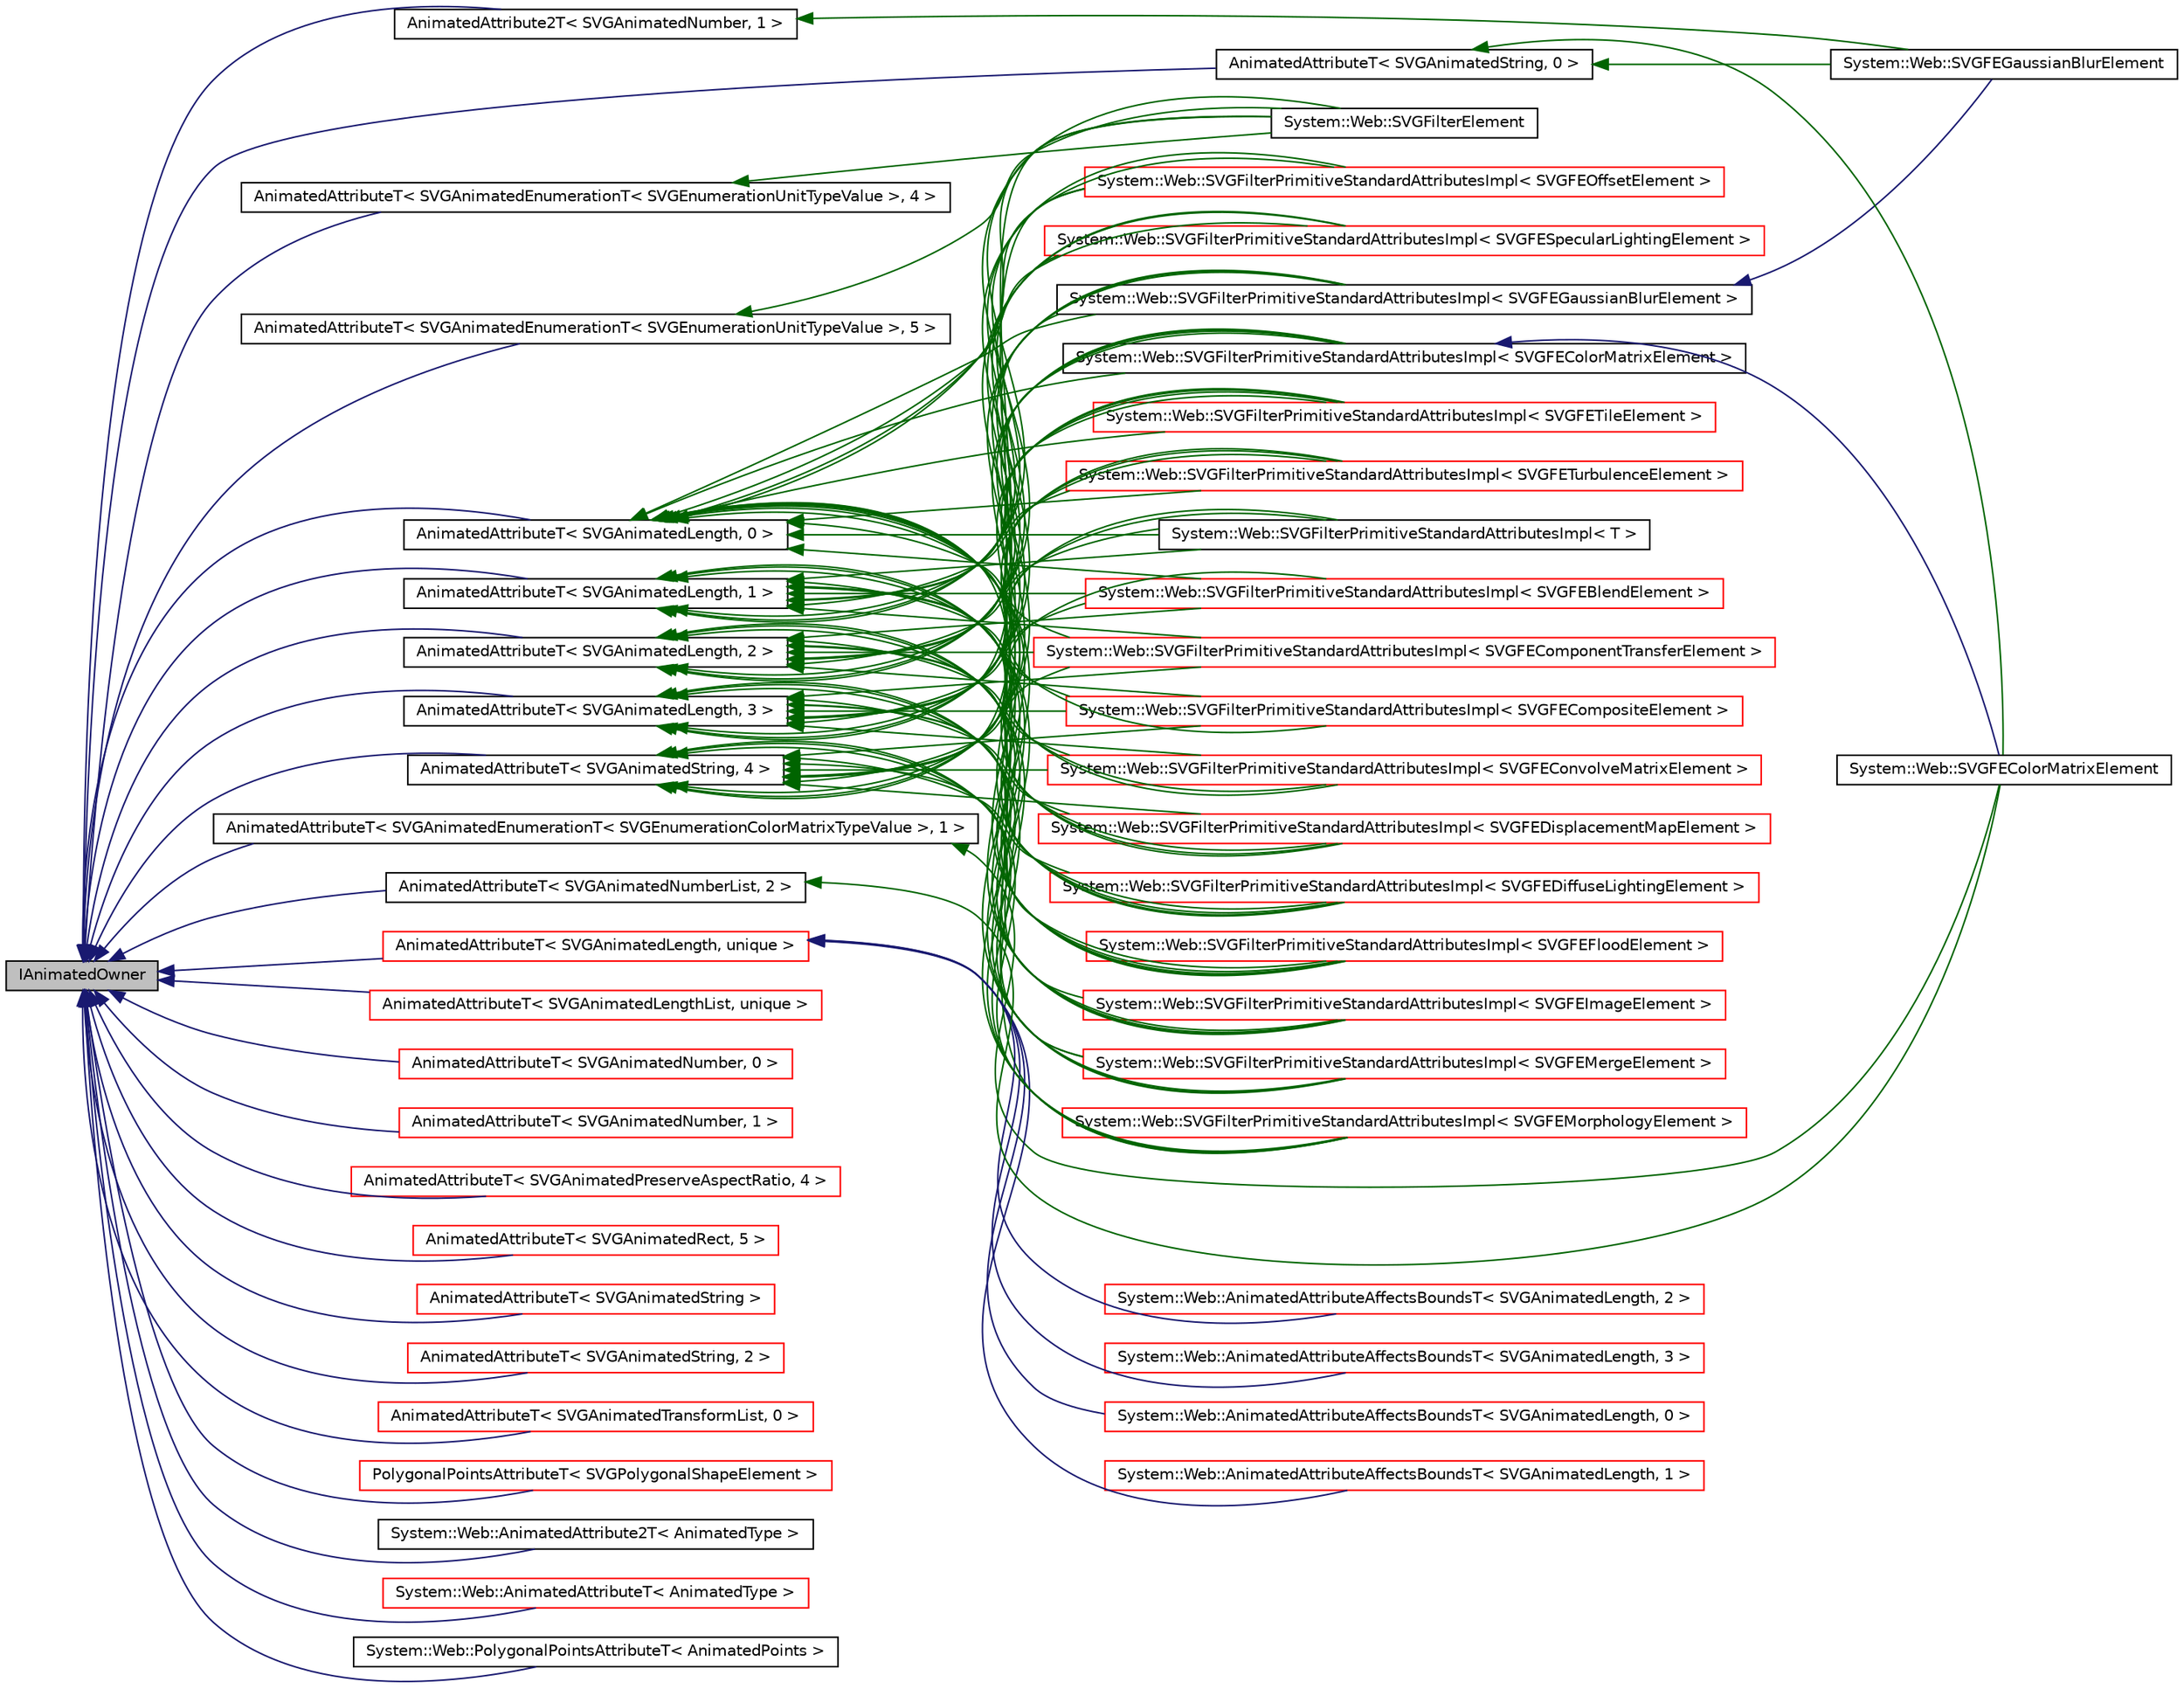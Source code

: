 digraph G
{
  edge [fontname="Helvetica",fontsize="10",labelfontname="Helvetica",labelfontsize="10"];
  node [fontname="Helvetica",fontsize="10",shape=record];
  rankdir="LR";
  Node1 [label="IAnimatedOwner",height=0.2,width=0.4,color="black", fillcolor="grey75", style="filled" fontcolor="black"];
  Node1 -> Node2 [dir="back",color="midnightblue",fontsize="10",style="solid",fontname="Helvetica"];
  Node2 [label="AnimatedAttribute2T\< SVGAnimatedNumber, 1 \>",height=0.2,width=0.4,color="black", fillcolor="white", style="filled",URL="$class_system_1_1_web_1_1_animated_attribute2_t.html"];
  Node2 -> Node3 [dir="back",color="darkgreen",fontsize="10",style="solid",fontname="Helvetica"];
  Node3 [label="System::Web::SVGFEGaussianBlurElement",height=0.2,width=0.4,color="black", fillcolor="white", style="filled",URL="$class_system_1_1_web_1_1_s_v_g_f_e_gaussian_blur_element.html"];
  Node1 -> Node4 [dir="back",color="midnightblue",fontsize="10",style="solid",fontname="Helvetica"];
  Node4 [label="AnimatedAttributeT\< SVGAnimatedEnumerationT\< SVGEnumerationColorMatrixTypeValue \>, 1 \>",height=0.2,width=0.4,color="black", fillcolor="white", style="filled",URL="$class_system_1_1_web_1_1_animated_attribute_t.html"];
  Node4 -> Node5 [dir="back",color="darkgreen",fontsize="10",style="solid",fontname="Helvetica"];
  Node5 [label="System::Web::SVGFEColorMatrixElement",height=0.2,width=0.4,color="black", fillcolor="white", style="filled",URL="$class_system_1_1_web_1_1_s_v_g_f_e_color_matrix_element.html"];
  Node1 -> Node6 [dir="back",color="midnightblue",fontsize="10",style="solid",fontname="Helvetica"];
  Node6 [label="AnimatedAttributeT\< SVGAnimatedEnumerationT\< SVGEnumerationUnitTypeValue \>, 4 \>",height=0.2,width=0.4,color="black", fillcolor="white", style="filled",URL="$class_system_1_1_web_1_1_animated_attribute_t.html"];
  Node6 -> Node7 [dir="back",color="darkgreen",fontsize="10",style="solid",fontname="Helvetica"];
  Node7 [label="System::Web::SVGFilterElement",height=0.2,width=0.4,color="black", fillcolor="white", style="filled",URL="$class_system_1_1_web_1_1_s_v_g_filter_element.html"];
  Node1 -> Node8 [dir="back",color="midnightblue",fontsize="10",style="solid",fontname="Helvetica"];
  Node8 [label="AnimatedAttributeT\< SVGAnimatedEnumerationT\< SVGEnumerationUnitTypeValue \>, 5 \>",height=0.2,width=0.4,color="black", fillcolor="white", style="filled",URL="$class_system_1_1_web_1_1_animated_attribute_t.html"];
  Node8 -> Node7 [dir="back",color="darkgreen",fontsize="10",style="solid",fontname="Helvetica"];
  Node1 -> Node9 [dir="back",color="midnightblue",fontsize="10",style="solid",fontname="Helvetica"];
  Node9 [label="AnimatedAttributeT\< SVGAnimatedLength, 0 \>",height=0.2,width=0.4,color="black", fillcolor="white", style="filled",URL="$class_system_1_1_web_1_1_animated_attribute_t.html"];
  Node9 -> Node10 [dir="back",color="darkgreen",fontsize="10",style="solid",fontname="Helvetica"];
  Node10 [label="System::Web::SVGFilterPrimitiveStandardAttributesImpl\< SVGFEBlendElement \>",height=0.2,width=0.4,color="red", fillcolor="white", style="filled",URL="$class_system_1_1_web_1_1_s_v_g_filter_primitive_standard_attributes_impl.html"];
  Node9 -> Node11 [dir="back",color="darkgreen",fontsize="10",style="solid",fontname="Helvetica"];
  Node11 [label="System::Web::SVGFilterPrimitiveStandardAttributesImpl\< SVGFEColorMatrixElement \>",height=0.2,width=0.4,color="black", fillcolor="white", style="filled",URL="$class_system_1_1_web_1_1_s_v_g_filter_primitive_standard_attributes_impl.html"];
  Node11 -> Node5 [dir="back",color="midnightblue",fontsize="10",style="solid",fontname="Helvetica"];
  Node9 -> Node12 [dir="back",color="darkgreen",fontsize="10",style="solid",fontname="Helvetica"];
  Node12 [label="System::Web::SVGFilterPrimitiveStandardAttributesImpl\< SVGFEComponentTransferElement \>",height=0.2,width=0.4,color="red", fillcolor="white", style="filled",URL="$class_system_1_1_web_1_1_s_v_g_filter_primitive_standard_attributes_impl.html"];
  Node9 -> Node13 [dir="back",color="darkgreen",fontsize="10",style="solid",fontname="Helvetica"];
  Node13 [label="System::Web::SVGFilterPrimitiveStandardAttributesImpl\< SVGFECompositeElement \>",height=0.2,width=0.4,color="red", fillcolor="white", style="filled",URL="$class_system_1_1_web_1_1_s_v_g_filter_primitive_standard_attributes_impl.html"];
  Node9 -> Node14 [dir="back",color="darkgreen",fontsize="10",style="solid",fontname="Helvetica"];
  Node14 [label="System::Web::SVGFilterPrimitiveStandardAttributesImpl\< SVGFEConvolveMatrixElement \>",height=0.2,width=0.4,color="red", fillcolor="white", style="filled",URL="$class_system_1_1_web_1_1_s_v_g_filter_primitive_standard_attributes_impl.html"];
  Node9 -> Node15 [dir="back",color="darkgreen",fontsize="10",style="solid",fontname="Helvetica"];
  Node15 [label="System::Web::SVGFilterPrimitiveStandardAttributesImpl\< SVGFEDiffuseLightingElement \>",height=0.2,width=0.4,color="red", fillcolor="white", style="filled",URL="$class_system_1_1_web_1_1_s_v_g_filter_primitive_standard_attributes_impl.html"];
  Node9 -> Node16 [dir="back",color="darkgreen",fontsize="10",style="solid",fontname="Helvetica"];
  Node16 [label="System::Web::SVGFilterPrimitiveStandardAttributesImpl\< SVGFEDisplacementMapElement \>",height=0.2,width=0.4,color="red", fillcolor="white", style="filled",URL="$class_system_1_1_web_1_1_s_v_g_filter_primitive_standard_attributes_impl.html"];
  Node9 -> Node17 [dir="back",color="darkgreen",fontsize="10",style="solid",fontname="Helvetica"];
  Node17 [label="System::Web::SVGFilterPrimitiveStandardAttributesImpl\< SVGFEFloodElement \>",height=0.2,width=0.4,color="red", fillcolor="white", style="filled",URL="$class_system_1_1_web_1_1_s_v_g_filter_primitive_standard_attributes_impl.html"];
  Node9 -> Node18 [dir="back",color="darkgreen",fontsize="10",style="solid",fontname="Helvetica"];
  Node18 [label="System::Web::SVGFilterPrimitiveStandardAttributesImpl\< SVGFEGaussianBlurElement \>",height=0.2,width=0.4,color="black", fillcolor="white", style="filled",URL="$class_system_1_1_web_1_1_s_v_g_filter_primitive_standard_attributes_impl.html"];
  Node18 -> Node3 [dir="back",color="midnightblue",fontsize="10",style="solid",fontname="Helvetica"];
  Node9 -> Node19 [dir="back",color="darkgreen",fontsize="10",style="solid",fontname="Helvetica"];
  Node19 [label="System::Web::SVGFilterPrimitiveStandardAttributesImpl\< SVGFEImageElement \>",height=0.2,width=0.4,color="red", fillcolor="white", style="filled",URL="$class_system_1_1_web_1_1_s_v_g_filter_primitive_standard_attributes_impl.html"];
  Node9 -> Node20 [dir="back",color="darkgreen",fontsize="10",style="solid",fontname="Helvetica"];
  Node20 [label="System::Web::SVGFilterPrimitiveStandardAttributesImpl\< SVGFEMergeElement \>",height=0.2,width=0.4,color="red", fillcolor="white", style="filled",URL="$class_system_1_1_web_1_1_s_v_g_filter_primitive_standard_attributes_impl.html"];
  Node9 -> Node21 [dir="back",color="darkgreen",fontsize="10",style="solid",fontname="Helvetica"];
  Node21 [label="System::Web::SVGFilterPrimitiveStandardAttributesImpl\< SVGFEMorphologyElement \>",height=0.2,width=0.4,color="red", fillcolor="white", style="filled",URL="$class_system_1_1_web_1_1_s_v_g_filter_primitive_standard_attributes_impl.html"];
  Node9 -> Node22 [dir="back",color="darkgreen",fontsize="10",style="solid",fontname="Helvetica"];
  Node22 [label="System::Web::SVGFilterPrimitiveStandardAttributesImpl\< SVGFEOffsetElement \>",height=0.2,width=0.4,color="red", fillcolor="white", style="filled",URL="$class_system_1_1_web_1_1_s_v_g_filter_primitive_standard_attributes_impl.html"];
  Node9 -> Node23 [dir="back",color="darkgreen",fontsize="10",style="solid",fontname="Helvetica"];
  Node23 [label="System::Web::SVGFilterPrimitiveStandardAttributesImpl\< SVGFESpecularLightingElement \>",height=0.2,width=0.4,color="red", fillcolor="white", style="filled",URL="$class_system_1_1_web_1_1_s_v_g_filter_primitive_standard_attributes_impl.html"];
  Node9 -> Node24 [dir="back",color="darkgreen",fontsize="10",style="solid",fontname="Helvetica"];
  Node24 [label="System::Web::SVGFilterPrimitiveStandardAttributesImpl\< SVGFETileElement \>",height=0.2,width=0.4,color="red", fillcolor="white", style="filled",URL="$class_system_1_1_web_1_1_s_v_g_filter_primitive_standard_attributes_impl.html"];
  Node9 -> Node25 [dir="back",color="darkgreen",fontsize="10",style="solid",fontname="Helvetica"];
  Node25 [label="System::Web::SVGFilterPrimitiveStandardAttributesImpl\< SVGFETurbulenceElement \>",height=0.2,width=0.4,color="red", fillcolor="white", style="filled",URL="$class_system_1_1_web_1_1_s_v_g_filter_primitive_standard_attributes_impl.html"];
  Node9 -> Node7 [dir="back",color="darkgreen",fontsize="10",style="solid",fontname="Helvetica"];
  Node9 -> Node26 [dir="back",color="darkgreen",fontsize="10",style="solid",fontname="Helvetica"];
  Node26 [label="System::Web::SVGFilterPrimitiveStandardAttributesImpl\< T \>",height=0.2,width=0.4,color="black", fillcolor="white", style="filled",URL="$class_system_1_1_web_1_1_s_v_g_filter_primitive_standard_attributes_impl.html"];
  Node1 -> Node27 [dir="back",color="midnightblue",fontsize="10",style="solid",fontname="Helvetica"];
  Node27 [label="AnimatedAttributeT\< SVGAnimatedLength, 1 \>",height=0.2,width=0.4,color="black", fillcolor="white", style="filled",URL="$class_system_1_1_web_1_1_animated_attribute_t.html"];
  Node27 -> Node10 [dir="back",color="darkgreen",fontsize="10",style="solid",fontname="Helvetica"];
  Node27 -> Node11 [dir="back",color="darkgreen",fontsize="10",style="solid",fontname="Helvetica"];
  Node27 -> Node12 [dir="back",color="darkgreen",fontsize="10",style="solid",fontname="Helvetica"];
  Node27 -> Node13 [dir="back",color="darkgreen",fontsize="10",style="solid",fontname="Helvetica"];
  Node27 -> Node14 [dir="back",color="darkgreen",fontsize="10",style="solid",fontname="Helvetica"];
  Node27 -> Node15 [dir="back",color="darkgreen",fontsize="10",style="solid",fontname="Helvetica"];
  Node27 -> Node16 [dir="back",color="darkgreen",fontsize="10",style="solid",fontname="Helvetica"];
  Node27 -> Node17 [dir="back",color="darkgreen",fontsize="10",style="solid",fontname="Helvetica"];
  Node27 -> Node18 [dir="back",color="darkgreen",fontsize="10",style="solid",fontname="Helvetica"];
  Node27 -> Node19 [dir="back",color="darkgreen",fontsize="10",style="solid",fontname="Helvetica"];
  Node27 -> Node20 [dir="back",color="darkgreen",fontsize="10",style="solid",fontname="Helvetica"];
  Node27 -> Node21 [dir="back",color="darkgreen",fontsize="10",style="solid",fontname="Helvetica"];
  Node27 -> Node22 [dir="back",color="darkgreen",fontsize="10",style="solid",fontname="Helvetica"];
  Node27 -> Node23 [dir="back",color="darkgreen",fontsize="10",style="solid",fontname="Helvetica"];
  Node27 -> Node24 [dir="back",color="darkgreen",fontsize="10",style="solid",fontname="Helvetica"];
  Node27 -> Node25 [dir="back",color="darkgreen",fontsize="10",style="solid",fontname="Helvetica"];
  Node27 -> Node7 [dir="back",color="darkgreen",fontsize="10",style="solid",fontname="Helvetica"];
  Node27 -> Node26 [dir="back",color="darkgreen",fontsize="10",style="solid",fontname="Helvetica"];
  Node1 -> Node28 [dir="back",color="midnightblue",fontsize="10",style="solid",fontname="Helvetica"];
  Node28 [label="AnimatedAttributeT\< SVGAnimatedLength, 2 \>",height=0.2,width=0.4,color="black", fillcolor="white", style="filled",URL="$class_system_1_1_web_1_1_animated_attribute_t.html"];
  Node28 -> Node10 [dir="back",color="darkgreen",fontsize="10",style="solid",fontname="Helvetica"];
  Node28 -> Node11 [dir="back",color="darkgreen",fontsize="10",style="solid",fontname="Helvetica"];
  Node28 -> Node12 [dir="back",color="darkgreen",fontsize="10",style="solid",fontname="Helvetica"];
  Node28 -> Node13 [dir="back",color="darkgreen",fontsize="10",style="solid",fontname="Helvetica"];
  Node28 -> Node14 [dir="back",color="darkgreen",fontsize="10",style="solid",fontname="Helvetica"];
  Node28 -> Node15 [dir="back",color="darkgreen",fontsize="10",style="solid",fontname="Helvetica"];
  Node28 -> Node16 [dir="back",color="darkgreen",fontsize="10",style="solid",fontname="Helvetica"];
  Node28 -> Node17 [dir="back",color="darkgreen",fontsize="10",style="solid",fontname="Helvetica"];
  Node28 -> Node18 [dir="back",color="darkgreen",fontsize="10",style="solid",fontname="Helvetica"];
  Node28 -> Node19 [dir="back",color="darkgreen",fontsize="10",style="solid",fontname="Helvetica"];
  Node28 -> Node20 [dir="back",color="darkgreen",fontsize="10",style="solid",fontname="Helvetica"];
  Node28 -> Node21 [dir="back",color="darkgreen",fontsize="10",style="solid",fontname="Helvetica"];
  Node28 -> Node22 [dir="back",color="darkgreen",fontsize="10",style="solid",fontname="Helvetica"];
  Node28 -> Node23 [dir="back",color="darkgreen",fontsize="10",style="solid",fontname="Helvetica"];
  Node28 -> Node24 [dir="back",color="darkgreen",fontsize="10",style="solid",fontname="Helvetica"];
  Node28 -> Node25 [dir="back",color="darkgreen",fontsize="10",style="solid",fontname="Helvetica"];
  Node28 -> Node7 [dir="back",color="darkgreen",fontsize="10",style="solid",fontname="Helvetica"];
  Node28 -> Node26 [dir="back",color="darkgreen",fontsize="10",style="solid",fontname="Helvetica"];
  Node1 -> Node29 [dir="back",color="midnightblue",fontsize="10",style="solid",fontname="Helvetica"];
  Node29 [label="AnimatedAttributeT\< SVGAnimatedLength, 3 \>",height=0.2,width=0.4,color="black", fillcolor="white", style="filled",URL="$class_system_1_1_web_1_1_animated_attribute_t.html"];
  Node29 -> Node10 [dir="back",color="darkgreen",fontsize="10",style="solid",fontname="Helvetica"];
  Node29 -> Node11 [dir="back",color="darkgreen",fontsize="10",style="solid",fontname="Helvetica"];
  Node29 -> Node12 [dir="back",color="darkgreen",fontsize="10",style="solid",fontname="Helvetica"];
  Node29 -> Node13 [dir="back",color="darkgreen",fontsize="10",style="solid",fontname="Helvetica"];
  Node29 -> Node14 [dir="back",color="darkgreen",fontsize="10",style="solid",fontname="Helvetica"];
  Node29 -> Node15 [dir="back",color="darkgreen",fontsize="10",style="solid",fontname="Helvetica"];
  Node29 -> Node16 [dir="back",color="darkgreen",fontsize="10",style="solid",fontname="Helvetica"];
  Node29 -> Node17 [dir="back",color="darkgreen",fontsize="10",style="solid",fontname="Helvetica"];
  Node29 -> Node18 [dir="back",color="darkgreen",fontsize="10",style="solid",fontname="Helvetica"];
  Node29 -> Node19 [dir="back",color="darkgreen",fontsize="10",style="solid",fontname="Helvetica"];
  Node29 -> Node20 [dir="back",color="darkgreen",fontsize="10",style="solid",fontname="Helvetica"];
  Node29 -> Node21 [dir="back",color="darkgreen",fontsize="10",style="solid",fontname="Helvetica"];
  Node29 -> Node22 [dir="back",color="darkgreen",fontsize="10",style="solid",fontname="Helvetica"];
  Node29 -> Node23 [dir="back",color="darkgreen",fontsize="10",style="solid",fontname="Helvetica"];
  Node29 -> Node24 [dir="back",color="darkgreen",fontsize="10",style="solid",fontname="Helvetica"];
  Node29 -> Node25 [dir="back",color="darkgreen",fontsize="10",style="solid",fontname="Helvetica"];
  Node29 -> Node7 [dir="back",color="darkgreen",fontsize="10",style="solid",fontname="Helvetica"];
  Node29 -> Node26 [dir="back",color="darkgreen",fontsize="10",style="solid",fontname="Helvetica"];
  Node1 -> Node30 [dir="back",color="midnightblue",fontsize="10",style="solid",fontname="Helvetica"];
  Node30 [label="AnimatedAttributeT\< SVGAnimatedLength, unique \>",height=0.2,width=0.4,color="red", fillcolor="white", style="filled",URL="$class_system_1_1_web_1_1_animated_attribute_t.html"];
  Node30 -> Node31 [dir="back",color="midnightblue",fontsize="10",style="solid",fontname="Helvetica"];
  Node31 [label="System::Web::AnimatedAttributeAffectsBoundsT\< SVGAnimatedLength, 0 \>",height=0.2,width=0.4,color="red", fillcolor="white", style="filled",URL="$class_system_1_1_web_1_1_animated_attribute_affects_bounds_t.html"];
  Node30 -> Node32 [dir="back",color="midnightblue",fontsize="10",style="solid",fontname="Helvetica"];
  Node32 [label="System::Web::AnimatedAttributeAffectsBoundsT\< SVGAnimatedLength, 1 \>",height=0.2,width=0.4,color="red", fillcolor="white", style="filled",URL="$class_system_1_1_web_1_1_animated_attribute_affects_bounds_t.html"];
  Node30 -> Node33 [dir="back",color="midnightblue",fontsize="10",style="solid",fontname="Helvetica"];
  Node33 [label="System::Web::AnimatedAttributeAffectsBoundsT\< SVGAnimatedLength, 2 \>",height=0.2,width=0.4,color="red", fillcolor="white", style="filled",URL="$class_system_1_1_web_1_1_animated_attribute_affects_bounds_t.html"];
  Node30 -> Node34 [dir="back",color="midnightblue",fontsize="10",style="solid",fontname="Helvetica"];
  Node34 [label="System::Web::AnimatedAttributeAffectsBoundsT\< SVGAnimatedLength, 3 \>",height=0.2,width=0.4,color="red", fillcolor="white", style="filled",URL="$class_system_1_1_web_1_1_animated_attribute_affects_bounds_t.html"];
  Node1 -> Node35 [dir="back",color="midnightblue",fontsize="10",style="solid",fontname="Helvetica"];
  Node35 [label="AnimatedAttributeT\< SVGAnimatedLengthList, unique \>",height=0.2,width=0.4,color="red", fillcolor="white", style="filled",URL="$class_system_1_1_web_1_1_animated_attribute_t.html"];
  Node1 -> Node36 [dir="back",color="midnightblue",fontsize="10",style="solid",fontname="Helvetica"];
  Node36 [label="AnimatedAttributeT\< SVGAnimatedNumber, 0 \>",height=0.2,width=0.4,color="red", fillcolor="white", style="filled",URL="$class_system_1_1_web_1_1_animated_attribute_t.html"];
  Node1 -> Node37 [dir="back",color="midnightblue",fontsize="10",style="solid",fontname="Helvetica"];
  Node37 [label="AnimatedAttributeT\< SVGAnimatedNumber, 1 \>",height=0.2,width=0.4,color="red", fillcolor="white", style="filled",URL="$class_system_1_1_web_1_1_animated_attribute_t.html"];
  Node1 -> Node38 [dir="back",color="midnightblue",fontsize="10",style="solid",fontname="Helvetica"];
  Node38 [label="AnimatedAttributeT\< SVGAnimatedNumberList, 2 \>",height=0.2,width=0.4,color="black", fillcolor="white", style="filled",URL="$class_system_1_1_web_1_1_animated_attribute_t.html"];
  Node38 -> Node5 [dir="back",color="darkgreen",fontsize="10",style="solid",fontname="Helvetica"];
  Node1 -> Node39 [dir="back",color="midnightblue",fontsize="10",style="solid",fontname="Helvetica"];
  Node39 [label="AnimatedAttributeT\< SVGAnimatedPreserveAspectRatio, 4 \>",height=0.2,width=0.4,color="red", fillcolor="white", style="filled",URL="$class_system_1_1_web_1_1_animated_attribute_t.html"];
  Node1 -> Node40 [dir="back",color="midnightblue",fontsize="10",style="solid",fontname="Helvetica"];
  Node40 [label="AnimatedAttributeT\< SVGAnimatedRect, 5 \>",height=0.2,width=0.4,color="red", fillcolor="white", style="filled",URL="$class_system_1_1_web_1_1_animated_attribute_t.html"];
  Node1 -> Node41 [dir="back",color="midnightblue",fontsize="10",style="solid",fontname="Helvetica"];
  Node41 [label="AnimatedAttributeT\< SVGAnimatedString \>",height=0.2,width=0.4,color="red", fillcolor="white", style="filled",URL="$class_system_1_1_web_1_1_animated_attribute_t.html"];
  Node1 -> Node42 [dir="back",color="midnightblue",fontsize="10",style="solid",fontname="Helvetica"];
  Node42 [label="AnimatedAttributeT\< SVGAnimatedString, 0 \>",height=0.2,width=0.4,color="black", fillcolor="white", style="filled",URL="$class_system_1_1_web_1_1_animated_attribute_t.html"];
  Node42 -> Node5 [dir="back",color="darkgreen",fontsize="10",style="solid",fontname="Helvetica"];
  Node42 -> Node3 [dir="back",color="darkgreen",fontsize="10",style="solid",fontname="Helvetica"];
  Node1 -> Node43 [dir="back",color="midnightblue",fontsize="10",style="solid",fontname="Helvetica"];
  Node43 [label="AnimatedAttributeT\< SVGAnimatedString, 2 \>",height=0.2,width=0.4,color="red", fillcolor="white", style="filled",URL="$class_system_1_1_web_1_1_animated_attribute_t.html"];
  Node1 -> Node44 [dir="back",color="midnightblue",fontsize="10",style="solid",fontname="Helvetica"];
  Node44 [label="AnimatedAttributeT\< SVGAnimatedString, 4 \>",height=0.2,width=0.4,color="black", fillcolor="white", style="filled",URL="$class_system_1_1_web_1_1_animated_attribute_t.html"];
  Node44 -> Node10 [dir="back",color="darkgreen",fontsize="10",style="solid",fontname="Helvetica"];
  Node44 -> Node11 [dir="back",color="darkgreen",fontsize="10",style="solid",fontname="Helvetica"];
  Node44 -> Node12 [dir="back",color="darkgreen",fontsize="10",style="solid",fontname="Helvetica"];
  Node44 -> Node13 [dir="back",color="darkgreen",fontsize="10",style="solid",fontname="Helvetica"];
  Node44 -> Node14 [dir="back",color="darkgreen",fontsize="10",style="solid",fontname="Helvetica"];
  Node44 -> Node15 [dir="back",color="darkgreen",fontsize="10",style="solid",fontname="Helvetica"];
  Node44 -> Node16 [dir="back",color="darkgreen",fontsize="10",style="solid",fontname="Helvetica"];
  Node44 -> Node17 [dir="back",color="darkgreen",fontsize="10",style="solid",fontname="Helvetica"];
  Node44 -> Node18 [dir="back",color="darkgreen",fontsize="10",style="solid",fontname="Helvetica"];
  Node44 -> Node19 [dir="back",color="darkgreen",fontsize="10",style="solid",fontname="Helvetica"];
  Node44 -> Node20 [dir="back",color="darkgreen",fontsize="10",style="solid",fontname="Helvetica"];
  Node44 -> Node21 [dir="back",color="darkgreen",fontsize="10",style="solid",fontname="Helvetica"];
  Node44 -> Node22 [dir="back",color="darkgreen",fontsize="10",style="solid",fontname="Helvetica"];
  Node44 -> Node23 [dir="back",color="darkgreen",fontsize="10",style="solid",fontname="Helvetica"];
  Node44 -> Node24 [dir="back",color="darkgreen",fontsize="10",style="solid",fontname="Helvetica"];
  Node44 -> Node25 [dir="back",color="darkgreen",fontsize="10",style="solid",fontname="Helvetica"];
  Node44 -> Node26 [dir="back",color="darkgreen",fontsize="10",style="solid",fontname="Helvetica"];
  Node1 -> Node45 [dir="back",color="midnightblue",fontsize="10",style="solid",fontname="Helvetica"];
  Node45 [label="AnimatedAttributeT\< SVGAnimatedTransformList, 0 \>",height=0.2,width=0.4,color="red", fillcolor="white", style="filled",URL="$class_system_1_1_web_1_1_animated_attribute_t.html"];
  Node1 -> Node46 [dir="back",color="midnightblue",fontsize="10",style="solid",fontname="Helvetica"];
  Node46 [label="PolygonalPointsAttributeT\< SVGPolygonalShapeElement \>",height=0.2,width=0.4,color="red", fillcolor="white", style="filled",URL="$class_system_1_1_web_1_1_polygonal_points_attribute_t.html"];
  Node1 -> Node47 [dir="back",color="midnightblue",fontsize="10",style="solid",fontname="Helvetica"];
  Node47 [label="System::Web::AnimatedAttribute2T\< AnimatedType \>",height=0.2,width=0.4,color="black", fillcolor="white", style="filled",URL="$class_system_1_1_web_1_1_animated_attribute2_t.html"];
  Node1 -> Node48 [dir="back",color="midnightblue",fontsize="10",style="solid",fontname="Helvetica"];
  Node48 [label="System::Web::AnimatedAttributeT\< AnimatedType \>",height=0.2,width=0.4,color="red", fillcolor="white", style="filled",URL="$class_system_1_1_web_1_1_animated_attribute_t.html"];
  Node1 -> Node49 [dir="back",color="midnightblue",fontsize="10",style="solid",fontname="Helvetica"];
  Node49 [label="System::Web::PolygonalPointsAttributeT\< AnimatedPoints \>",height=0.2,width=0.4,color="black", fillcolor="white", style="filled",URL="$class_system_1_1_web_1_1_polygonal_points_attribute_t.html"];
}

